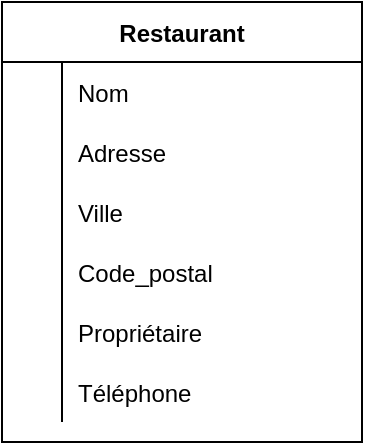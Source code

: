 <mxfile version="13.6.3" type="device"><diagram id="R2lEEEUBdFMjLlhIrx00" name="Page-1"><mxGraphModel dx="981" dy="546" grid="1" gridSize="10" guides="1" tooltips="1" connect="1" arrows="1" fold="1" page="1" pageScale="1" pageWidth="850" pageHeight="1100" math="0" shadow="0" extFonts="Permanent Marker^https://fonts.googleapis.com/css?family=Permanent+Marker"><root><mxCell id="0"/><mxCell id="1" parent="0"/><mxCell id="8ufQbJtzemkfT02IVqVq-1" value="Restaurant" style="shape=table;startSize=30;container=1;collapsible=1;childLayout=tableLayout;fixedRows=1;rowLines=0;fontStyle=1;align=center;resizeLast=1;" vertex="1" parent="1"><mxGeometry x="190" y="80" width="180" height="220" as="geometry"/></mxCell><mxCell id="8ufQbJtzemkfT02IVqVq-5" value="" style="shape=partialRectangle;collapsible=0;dropTarget=0;pointerEvents=0;fillColor=none;top=0;left=0;bottom=0;right=0;points=[[0,0.5],[1,0.5]];portConstraint=eastwest;" vertex="1" parent="8ufQbJtzemkfT02IVqVq-1"><mxGeometry y="30" width="180" height="30" as="geometry"/></mxCell><mxCell id="8ufQbJtzemkfT02IVqVq-6" value="" style="shape=partialRectangle;connectable=0;fillColor=none;top=0;left=0;bottom=0;right=0;editable=1;overflow=hidden;" vertex="1" parent="8ufQbJtzemkfT02IVqVq-5"><mxGeometry width="30" height="30" as="geometry"/></mxCell><mxCell id="8ufQbJtzemkfT02IVqVq-7" value="Nom" style="shape=partialRectangle;connectable=0;fillColor=none;top=0;left=0;bottom=0;right=0;align=left;spacingLeft=6;overflow=hidden;" vertex="1" parent="8ufQbJtzemkfT02IVqVq-5"><mxGeometry x="30" width="150" height="30" as="geometry"/></mxCell><mxCell id="8ufQbJtzemkfT02IVqVq-8" value="" style="shape=partialRectangle;collapsible=0;dropTarget=0;pointerEvents=0;fillColor=none;top=0;left=0;bottom=0;right=0;points=[[0,0.5],[1,0.5]];portConstraint=eastwest;" vertex="1" parent="8ufQbJtzemkfT02IVqVq-1"><mxGeometry y="60" width="180" height="30" as="geometry"/></mxCell><mxCell id="8ufQbJtzemkfT02IVqVq-9" value="" style="shape=partialRectangle;connectable=0;fillColor=none;top=0;left=0;bottom=0;right=0;editable=1;overflow=hidden;" vertex="1" parent="8ufQbJtzemkfT02IVqVq-8"><mxGeometry width="30" height="30" as="geometry"/></mxCell><mxCell id="8ufQbJtzemkfT02IVqVq-10" value="Adresse" style="shape=partialRectangle;connectable=0;fillColor=none;top=0;left=0;bottom=0;right=0;align=left;spacingLeft=6;overflow=hidden;" vertex="1" parent="8ufQbJtzemkfT02IVqVq-8"><mxGeometry x="30" width="150" height="30" as="geometry"/></mxCell><mxCell id="8ufQbJtzemkfT02IVqVq-11" value="" style="shape=partialRectangle;collapsible=0;dropTarget=0;pointerEvents=0;fillColor=none;top=0;left=0;bottom=0;right=0;points=[[0,0.5],[1,0.5]];portConstraint=eastwest;" vertex="1" parent="8ufQbJtzemkfT02IVqVq-1"><mxGeometry y="90" width="180" height="30" as="geometry"/></mxCell><mxCell id="8ufQbJtzemkfT02IVqVq-12" value="" style="shape=partialRectangle;connectable=0;fillColor=none;top=0;left=0;bottom=0;right=0;editable=1;overflow=hidden;" vertex="1" parent="8ufQbJtzemkfT02IVqVq-11"><mxGeometry width="30" height="30" as="geometry"/></mxCell><mxCell id="8ufQbJtzemkfT02IVqVq-13" value="Ville" style="shape=partialRectangle;connectable=0;fillColor=none;top=0;left=0;bottom=0;right=0;align=left;spacingLeft=6;overflow=hidden;" vertex="1" parent="8ufQbJtzemkfT02IVqVq-11"><mxGeometry x="30" width="150" height="30" as="geometry"/></mxCell><mxCell id="8ufQbJtzemkfT02IVqVq-31" value="" style="shape=partialRectangle;collapsible=0;dropTarget=0;pointerEvents=0;fillColor=none;top=0;left=0;bottom=0;right=0;points=[[0,0.5],[1,0.5]];portConstraint=eastwest;" vertex="1" parent="8ufQbJtzemkfT02IVqVq-1"><mxGeometry y="120" width="180" height="30" as="geometry"/></mxCell><mxCell id="8ufQbJtzemkfT02IVqVq-32" value="" style="shape=partialRectangle;connectable=0;fillColor=none;top=0;left=0;bottom=0;right=0;editable=1;overflow=hidden;" vertex="1" parent="8ufQbJtzemkfT02IVqVq-31"><mxGeometry width="30" height="30" as="geometry"/></mxCell><mxCell id="8ufQbJtzemkfT02IVqVq-33" value="Code_postal" style="shape=partialRectangle;connectable=0;fillColor=none;top=0;left=0;bottom=0;right=0;align=left;spacingLeft=6;overflow=hidden;" vertex="1" parent="8ufQbJtzemkfT02IVqVq-31"><mxGeometry x="30" width="150" height="30" as="geometry"/></mxCell><mxCell id="8ufQbJtzemkfT02IVqVq-34" value="" style="shape=partialRectangle;collapsible=0;dropTarget=0;pointerEvents=0;fillColor=none;top=0;left=0;bottom=0;right=0;points=[[0,0.5],[1,0.5]];portConstraint=eastwest;" vertex="1" parent="8ufQbJtzemkfT02IVqVq-1"><mxGeometry y="150" width="180" height="30" as="geometry"/></mxCell><mxCell id="8ufQbJtzemkfT02IVqVq-35" value="" style="shape=partialRectangle;connectable=0;fillColor=none;top=0;left=0;bottom=0;right=0;editable=1;overflow=hidden;" vertex="1" parent="8ufQbJtzemkfT02IVqVq-34"><mxGeometry width="30" height="30" as="geometry"/></mxCell><mxCell id="8ufQbJtzemkfT02IVqVq-36" value="Propriétaire" style="shape=partialRectangle;connectable=0;fillColor=none;top=0;left=0;bottom=0;right=0;align=left;spacingLeft=6;overflow=hidden;" vertex="1" parent="8ufQbJtzemkfT02IVqVq-34"><mxGeometry x="30" width="150" height="30" as="geometry"/></mxCell><mxCell id="8ufQbJtzemkfT02IVqVq-37" value="" style="shape=partialRectangle;collapsible=0;dropTarget=0;pointerEvents=0;fillColor=none;top=0;left=0;bottom=0;right=0;points=[[0,0.5],[1,0.5]];portConstraint=eastwest;" vertex="1" parent="8ufQbJtzemkfT02IVqVq-1"><mxGeometry y="180" width="180" height="30" as="geometry"/></mxCell><mxCell id="8ufQbJtzemkfT02IVqVq-38" value="" style="shape=partialRectangle;connectable=0;fillColor=none;top=0;left=0;bottom=0;right=0;editable=1;overflow=hidden;" vertex="1" parent="8ufQbJtzemkfT02IVqVq-37"><mxGeometry width="30" height="30" as="geometry"/></mxCell><mxCell id="8ufQbJtzemkfT02IVqVq-39" value="Téléphone" style="shape=partialRectangle;connectable=0;fillColor=none;top=0;left=0;bottom=0;right=0;align=left;spacingLeft=6;overflow=hidden;" vertex="1" parent="8ufQbJtzemkfT02IVqVq-37"><mxGeometry x="30" width="150" height="30" as="geometry"/></mxCell></root></mxGraphModel></diagram></mxfile>